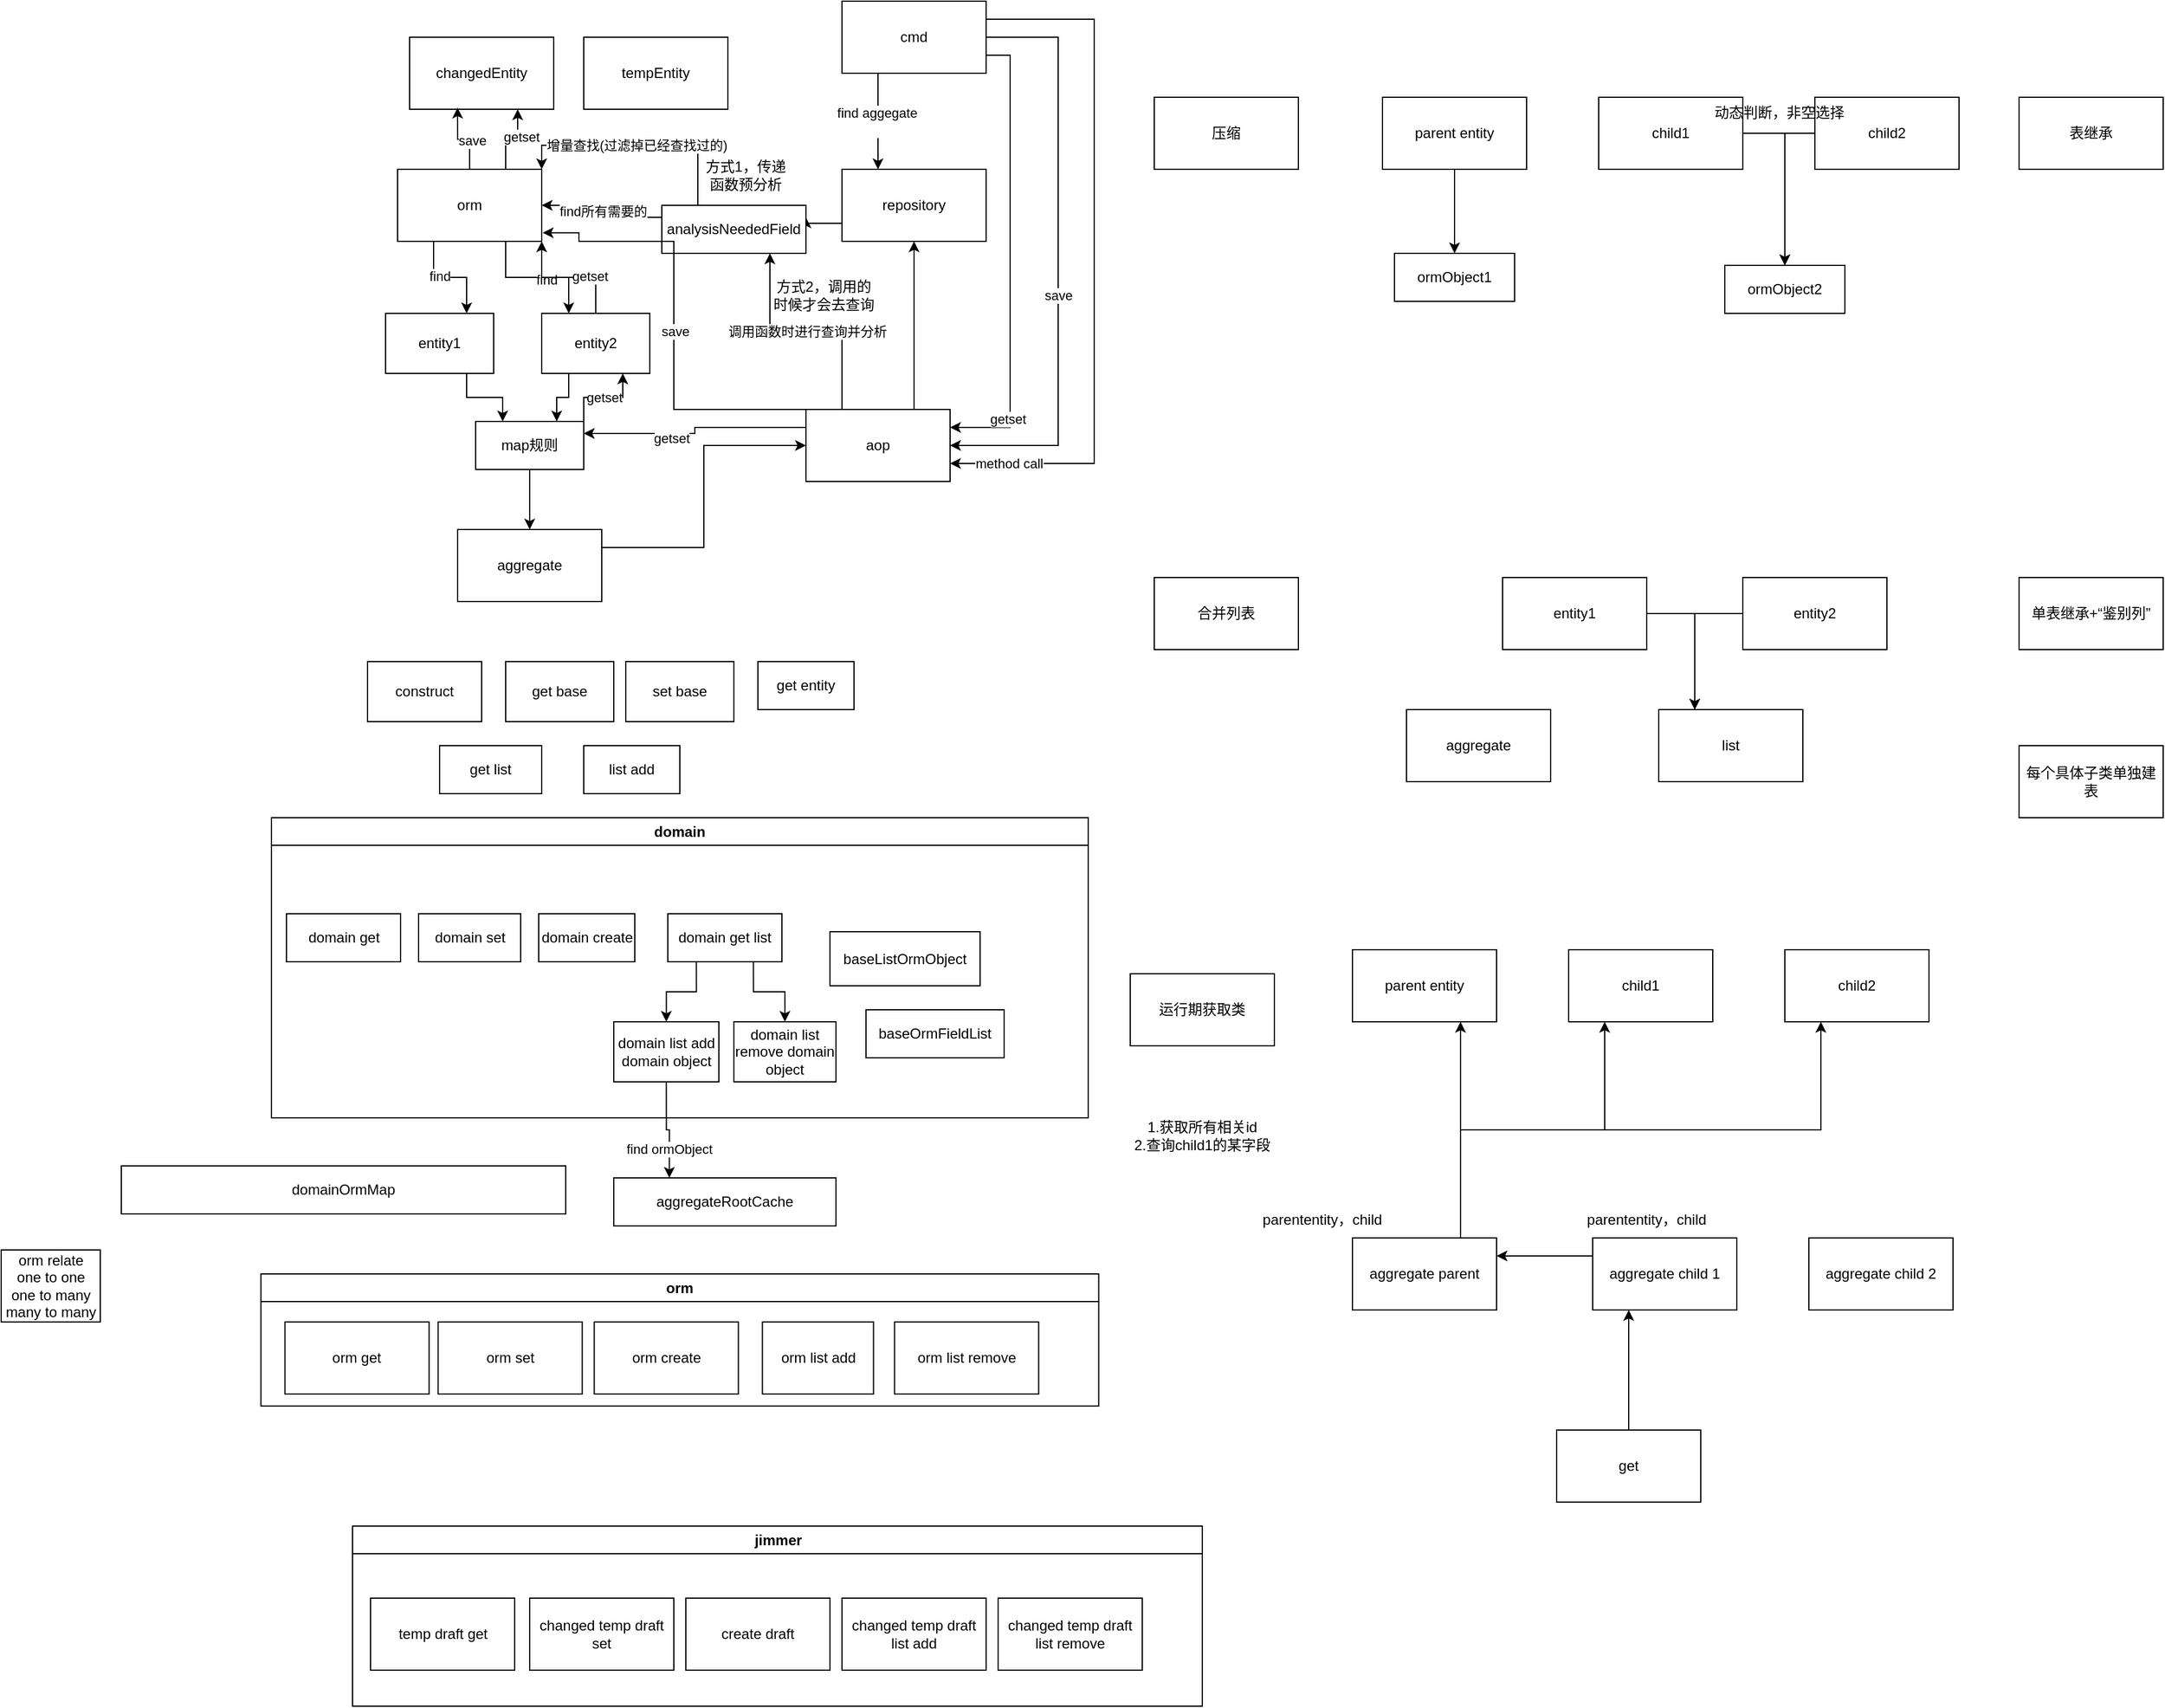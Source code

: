 <mxfile version="24.7.8">
  <diagram name="第 1 页" id="XTwKxFAp_2Ht2jpDPjbG">
    <mxGraphModel dx="4434" dy="635" grid="1" gridSize="10" guides="1" tooltips="1" connect="1" arrows="1" fold="1" page="1" pageScale="1" pageWidth="3300" pageHeight="4681" math="0" shadow="0">
      <root>
        <mxCell id="0" />
        <mxCell id="1" parent="0" />
        <mxCell id="Alu5xl9GDpvNmdIx2iPC-51" style="edgeStyle=orthogonalEdgeStyle;rounded=0;orthogonalLoop=1;jettySize=auto;html=1;exitX=0;exitY=0.75;exitDx=0;exitDy=0;entryX=1;entryY=0.25;entryDx=0;entryDy=0;" parent="1" source="Alu5xl9GDpvNmdIx2iPC-2" target="Alu5xl9GDpvNmdIx2iPC-50" edge="1">
          <mxGeometry relative="1" as="geometry" />
        </mxCell>
        <mxCell id="Alu5xl9GDpvNmdIx2iPC-2" value="repository" style="rounded=0;whiteSpace=wrap;html=1;" parent="1" vertex="1">
          <mxGeometry x="420" y="160" width="120" height="60" as="geometry" />
        </mxCell>
        <mxCell id="Alu5xl9GDpvNmdIx2iPC-16" style="edgeStyle=orthogonalEdgeStyle;rounded=0;orthogonalLoop=1;jettySize=auto;html=1;exitX=0.25;exitY=1;exitDx=0;exitDy=0;entryX=0.75;entryY=0;entryDx=0;entryDy=0;" parent="1" source="Alu5xl9GDpvNmdIx2iPC-8" target="Alu5xl9GDpvNmdIx2iPC-15" edge="1">
          <mxGeometry relative="1" as="geometry" />
        </mxCell>
        <mxCell id="Alu5xl9GDpvNmdIx2iPC-17" value="find" style="edgeLabel;html=1;align=center;verticalAlign=middle;resizable=0;points=[];" parent="Alu5xl9GDpvNmdIx2iPC-16" vertex="1" connectable="0">
          <mxGeometry x="-0.2" y="1" relative="1" as="geometry">
            <mxPoint as="offset" />
          </mxGeometry>
        </mxCell>
        <mxCell id="Alu5xl9GDpvNmdIx2iPC-18" style="edgeStyle=orthogonalEdgeStyle;rounded=0;orthogonalLoop=1;jettySize=auto;html=1;exitX=0.75;exitY=1;exitDx=0;exitDy=0;entryX=0.25;entryY=0;entryDx=0;entryDy=0;" parent="1" source="Alu5xl9GDpvNmdIx2iPC-8" target="Alu5xl9GDpvNmdIx2iPC-14" edge="1">
          <mxGeometry relative="1" as="geometry" />
        </mxCell>
        <mxCell id="Alu5xl9GDpvNmdIx2iPC-19" value="find" style="edgeLabel;html=1;align=center;verticalAlign=middle;resizable=0;points=[];" parent="Alu5xl9GDpvNmdIx2iPC-18" vertex="1" connectable="0">
          <mxGeometry x="0.139" y="-2" relative="1" as="geometry">
            <mxPoint as="offset" />
          </mxGeometry>
        </mxCell>
        <mxCell id="Alu5xl9GDpvNmdIx2iPC-60" style="edgeStyle=orthogonalEdgeStyle;rounded=0;orthogonalLoop=1;jettySize=auto;html=1;exitX=0.75;exitY=0;exitDx=0;exitDy=0;entryX=0.75;entryY=1;entryDx=0;entryDy=0;" parent="1" source="Alu5xl9GDpvNmdIx2iPC-8" target="Alu5xl9GDpvNmdIx2iPC-58" edge="1">
          <mxGeometry relative="1" as="geometry" />
        </mxCell>
        <mxCell id="Alu5xl9GDpvNmdIx2iPC-61" value="getset" style="edgeLabel;html=1;align=center;verticalAlign=middle;resizable=0;points=[];" parent="Alu5xl9GDpvNmdIx2iPC-60" vertex="1" connectable="0">
          <mxGeometry x="0.253" y="-3" relative="1" as="geometry">
            <mxPoint as="offset" />
          </mxGeometry>
        </mxCell>
        <mxCell id="Alu5xl9GDpvNmdIx2iPC-8" value="orm" style="rounded=0;whiteSpace=wrap;html=1;" parent="1" vertex="1">
          <mxGeometry x="50" y="160" width="120" height="60" as="geometry" />
        </mxCell>
        <mxCell id="Alu5xl9GDpvNmdIx2iPC-10" style="edgeStyle=orthogonalEdgeStyle;rounded=0;orthogonalLoop=1;jettySize=auto;html=1;exitX=0.25;exitY=1;exitDx=0;exitDy=0;entryX=0.25;entryY=0;entryDx=0;entryDy=0;" parent="1" source="Alu5xl9GDpvNmdIx2iPC-9" target="Alu5xl9GDpvNmdIx2iPC-2" edge="1">
          <mxGeometry relative="1" as="geometry" />
        </mxCell>
        <mxCell id="Alu5xl9GDpvNmdIx2iPC-11" value="find aggegate&lt;div&gt;&lt;br&gt;&lt;/div&gt;" style="edgeLabel;html=1;align=center;verticalAlign=middle;resizable=0;points=[];" parent="Alu5xl9GDpvNmdIx2iPC-10" vertex="1" connectable="0">
          <mxGeometry y="-1" relative="1" as="geometry">
            <mxPoint as="offset" />
          </mxGeometry>
        </mxCell>
        <mxCell id="Alu5xl9GDpvNmdIx2iPC-32" style="edgeStyle=orthogonalEdgeStyle;rounded=0;orthogonalLoop=1;jettySize=auto;html=1;exitX=1;exitY=0.75;exitDx=0;exitDy=0;entryX=1;entryY=0.25;entryDx=0;entryDy=0;" parent="1" source="Alu5xl9GDpvNmdIx2iPC-9" target="Alu5xl9GDpvNmdIx2iPC-26" edge="1">
          <mxGeometry relative="1" as="geometry" />
        </mxCell>
        <mxCell id="Alu5xl9GDpvNmdIx2iPC-33" value="getset" style="edgeLabel;html=1;align=center;verticalAlign=middle;resizable=0;points=[];" parent="Alu5xl9GDpvNmdIx2iPC-32" vertex="1" connectable="0">
          <mxGeometry x="0.701" y="-2" relative="1" as="geometry">
            <mxPoint as="offset" />
          </mxGeometry>
        </mxCell>
        <mxCell id="Alu5xl9GDpvNmdIx2iPC-47" style="edgeStyle=orthogonalEdgeStyle;rounded=0;orthogonalLoop=1;jettySize=auto;html=1;exitX=1;exitY=0.25;exitDx=0;exitDy=0;entryX=1;entryY=0.75;entryDx=0;entryDy=0;" parent="1" source="Alu5xl9GDpvNmdIx2iPC-9" target="Alu5xl9GDpvNmdIx2iPC-26" edge="1">
          <mxGeometry relative="1" as="geometry">
            <Array as="points">
              <mxPoint x="630" y="35" />
              <mxPoint x="630" y="405" />
            </Array>
          </mxGeometry>
        </mxCell>
        <mxCell id="Alu5xl9GDpvNmdIx2iPC-48" value="method call" style="edgeLabel;html=1;align=center;verticalAlign=middle;resizable=0;points=[];" parent="Alu5xl9GDpvNmdIx2iPC-47" vertex="1" connectable="0">
          <mxGeometry x="0.833" relative="1" as="geometry">
            <mxPoint as="offset" />
          </mxGeometry>
        </mxCell>
        <mxCell id="Alu5xl9GDpvNmdIx2iPC-56" style="edgeStyle=orthogonalEdgeStyle;rounded=0;orthogonalLoop=1;jettySize=auto;html=1;exitX=1;exitY=0.5;exitDx=0;exitDy=0;entryX=1;entryY=0.5;entryDx=0;entryDy=0;" parent="1" source="Alu5xl9GDpvNmdIx2iPC-9" target="Alu5xl9GDpvNmdIx2iPC-26" edge="1">
          <mxGeometry relative="1" as="geometry">
            <Array as="points">
              <mxPoint x="600" y="50" />
              <mxPoint x="600" y="390" />
            </Array>
          </mxGeometry>
        </mxCell>
        <mxCell id="Alu5xl9GDpvNmdIx2iPC-57" value="save" style="edgeLabel;html=1;align=center;verticalAlign=middle;resizable=0;points=[];" parent="Alu5xl9GDpvNmdIx2iPC-56" vertex="1" connectable="0">
          <mxGeometry x="-0.04" relative="1" as="geometry">
            <mxPoint y="40" as="offset" />
          </mxGeometry>
        </mxCell>
        <mxCell id="Alu5xl9GDpvNmdIx2iPC-9" value="cmd" style="rounded=0;whiteSpace=wrap;html=1;" parent="1" vertex="1">
          <mxGeometry x="420" y="20" width="120" height="60" as="geometry" />
        </mxCell>
        <mxCell id="Alu5xl9GDpvNmdIx2iPC-37" style="edgeStyle=orthogonalEdgeStyle;rounded=0;orthogonalLoop=1;jettySize=auto;html=1;exitX=0.25;exitY=1;exitDx=0;exitDy=0;entryX=0.75;entryY=0;entryDx=0;entryDy=0;" parent="1" source="Alu5xl9GDpvNmdIx2iPC-14" target="Alu5xl9GDpvNmdIx2iPC-35" edge="1">
          <mxGeometry relative="1" as="geometry" />
        </mxCell>
        <mxCell id="Alu5xl9GDpvNmdIx2iPC-43" style="edgeStyle=orthogonalEdgeStyle;rounded=0;orthogonalLoop=1;jettySize=auto;html=1;exitX=0.5;exitY=0;exitDx=0;exitDy=0;entryX=1;entryY=1;entryDx=0;entryDy=0;" parent="1" source="Alu5xl9GDpvNmdIx2iPC-14" target="Alu5xl9GDpvNmdIx2iPC-8" edge="1">
          <mxGeometry relative="1" as="geometry" />
        </mxCell>
        <mxCell id="Alu5xl9GDpvNmdIx2iPC-44" value="getset" style="edgeLabel;html=1;align=center;verticalAlign=middle;resizable=0;points=[];" parent="Alu5xl9GDpvNmdIx2iPC-43" vertex="1" connectable="0">
          <mxGeometry x="-0.32" y="-1" relative="1" as="geometry">
            <mxPoint as="offset" />
          </mxGeometry>
        </mxCell>
        <mxCell id="Alu5xl9GDpvNmdIx2iPC-14" value="entity2" style="rounded=0;whiteSpace=wrap;html=1;" parent="1" vertex="1">
          <mxGeometry x="170" y="280" width="90" height="50" as="geometry" />
        </mxCell>
        <mxCell id="Alu5xl9GDpvNmdIx2iPC-36" style="edgeStyle=orthogonalEdgeStyle;rounded=0;orthogonalLoop=1;jettySize=auto;html=1;exitX=0.75;exitY=1;exitDx=0;exitDy=0;entryX=0.25;entryY=0;entryDx=0;entryDy=0;" parent="1" source="Alu5xl9GDpvNmdIx2iPC-15" target="Alu5xl9GDpvNmdIx2iPC-35" edge="1">
          <mxGeometry relative="1" as="geometry" />
        </mxCell>
        <mxCell id="Alu5xl9GDpvNmdIx2iPC-15" value="entity1" style="rounded=0;whiteSpace=wrap;html=1;" parent="1" vertex="1">
          <mxGeometry x="40" y="280" width="90" height="50" as="geometry" />
        </mxCell>
        <mxCell id="Alu5xl9GDpvNmdIx2iPC-30" style="edgeStyle=orthogonalEdgeStyle;rounded=0;orthogonalLoop=1;jettySize=auto;html=1;exitX=1;exitY=0.25;exitDx=0;exitDy=0;entryX=0;entryY=0.5;entryDx=0;entryDy=0;" parent="1" source="Alu5xl9GDpvNmdIx2iPC-21" target="Alu5xl9GDpvNmdIx2iPC-26" edge="1">
          <mxGeometry relative="1" as="geometry" />
        </mxCell>
        <mxCell id="Alu5xl9GDpvNmdIx2iPC-21" value="aggregate" style="rounded=0;whiteSpace=wrap;html=1;" parent="1" vertex="1">
          <mxGeometry x="100" y="460" width="120" height="60" as="geometry" />
        </mxCell>
        <mxCell id="Alu5xl9GDpvNmdIx2iPC-31" style="edgeStyle=orthogonalEdgeStyle;rounded=0;orthogonalLoop=1;jettySize=auto;html=1;exitX=0.75;exitY=0;exitDx=0;exitDy=0;entryX=0.5;entryY=1;entryDx=0;entryDy=0;" parent="1" source="Alu5xl9GDpvNmdIx2iPC-26" target="Alu5xl9GDpvNmdIx2iPC-2" edge="1">
          <mxGeometry relative="1" as="geometry" />
        </mxCell>
        <mxCell id="Alu5xl9GDpvNmdIx2iPC-39" style="edgeStyle=orthogonalEdgeStyle;rounded=0;orthogonalLoop=1;jettySize=auto;html=1;exitX=0;exitY=0.25;exitDx=0;exitDy=0;entryX=1;entryY=0.25;entryDx=0;entryDy=0;" parent="1" source="Alu5xl9GDpvNmdIx2iPC-26" target="Alu5xl9GDpvNmdIx2iPC-35" edge="1">
          <mxGeometry relative="1" as="geometry" />
        </mxCell>
        <mxCell id="Alu5xl9GDpvNmdIx2iPC-41" value="getset" style="edgeLabel;html=1;align=center;verticalAlign=middle;resizable=0;points=[];" parent="Alu5xl9GDpvNmdIx2iPC-39" vertex="1" connectable="0">
          <mxGeometry x="0.237" y="4" relative="1" as="geometry">
            <mxPoint as="offset" />
          </mxGeometry>
        </mxCell>
        <mxCell id="Alu5xl9GDpvNmdIx2iPC-53" style="edgeStyle=orthogonalEdgeStyle;rounded=0;orthogonalLoop=1;jettySize=auto;html=1;exitX=0.25;exitY=0;exitDx=0;exitDy=0;entryX=0.75;entryY=1;entryDx=0;entryDy=0;" parent="1" source="Alu5xl9GDpvNmdIx2iPC-26" target="Alu5xl9GDpvNmdIx2iPC-50" edge="1">
          <mxGeometry relative="1" as="geometry" />
        </mxCell>
        <mxCell id="Alu5xl9GDpvNmdIx2iPC-54" value="调用函数时进行查询并分析" style="edgeLabel;html=1;align=center;verticalAlign=middle;resizable=0;points=[];" parent="Alu5xl9GDpvNmdIx2iPC-53" vertex="1" connectable="0">
          <mxGeometry x="-0.009" relative="1" as="geometry">
            <mxPoint as="offset" />
          </mxGeometry>
        </mxCell>
        <mxCell id="Alu5xl9GDpvNmdIx2iPC-26" value="aop" style="rounded=0;whiteSpace=wrap;html=1;" parent="1" vertex="1">
          <mxGeometry x="390" y="360" width="120" height="60" as="geometry" />
        </mxCell>
        <mxCell id="Alu5xl9GDpvNmdIx2iPC-38" style="edgeStyle=orthogonalEdgeStyle;rounded=0;orthogonalLoop=1;jettySize=auto;html=1;exitX=0.5;exitY=1;exitDx=0;exitDy=0;entryX=0.5;entryY=0;entryDx=0;entryDy=0;" parent="1" source="Alu5xl9GDpvNmdIx2iPC-35" target="Alu5xl9GDpvNmdIx2iPC-21" edge="1">
          <mxGeometry relative="1" as="geometry" />
        </mxCell>
        <mxCell id="Alu5xl9GDpvNmdIx2iPC-40" style="edgeStyle=orthogonalEdgeStyle;rounded=0;orthogonalLoop=1;jettySize=auto;html=1;exitX=1;exitY=0;exitDx=0;exitDy=0;entryX=0.75;entryY=1;entryDx=0;entryDy=0;" parent="1" source="Alu5xl9GDpvNmdIx2iPC-35" target="Alu5xl9GDpvNmdIx2iPC-14" edge="1">
          <mxGeometry relative="1" as="geometry" />
        </mxCell>
        <mxCell id="Alu5xl9GDpvNmdIx2iPC-42" value="getset" style="edgeLabel;html=1;align=center;verticalAlign=middle;resizable=0;points=[];" parent="Alu5xl9GDpvNmdIx2iPC-40" vertex="1" connectable="0">
          <mxGeometry x="0.011" relative="1" as="geometry">
            <mxPoint as="offset" />
          </mxGeometry>
        </mxCell>
        <mxCell id="Alu5xl9GDpvNmdIx2iPC-35" value="map规则" style="rounded=0;whiteSpace=wrap;html=1;" parent="1" vertex="1">
          <mxGeometry x="115" y="370" width="90" height="40" as="geometry" />
        </mxCell>
        <mxCell id="Alu5xl9GDpvNmdIx2iPC-45" value="方式1，传递函数预分析" style="text;html=1;align=center;verticalAlign=middle;whiteSpace=wrap;rounded=0;" parent="1" vertex="1">
          <mxGeometry x="300" y="150" width="80" height="30" as="geometry" />
        </mxCell>
        <mxCell id="Alu5xl9GDpvNmdIx2iPC-52" style="edgeStyle=orthogonalEdgeStyle;rounded=0;orthogonalLoop=1;jettySize=auto;html=1;exitX=0;exitY=0.25;exitDx=0;exitDy=0;entryX=1;entryY=0.5;entryDx=0;entryDy=0;" parent="1" source="Alu5xl9GDpvNmdIx2iPC-50" target="Alu5xl9GDpvNmdIx2iPC-8" edge="1">
          <mxGeometry relative="1" as="geometry" />
        </mxCell>
        <mxCell id="Alu5xl9GDpvNmdIx2iPC-65" value="find所有需要的" style="edgeLabel;html=1;align=center;verticalAlign=middle;resizable=0;points=[];" parent="Alu5xl9GDpvNmdIx2iPC-52" vertex="1" connectable="0">
          <mxGeometry x="0.013" y="-1" relative="1" as="geometry">
            <mxPoint as="offset" />
          </mxGeometry>
        </mxCell>
        <mxCell id="Alu5xl9GDpvNmdIx2iPC-66" style="edgeStyle=orthogonalEdgeStyle;rounded=0;orthogonalLoop=1;jettySize=auto;html=1;exitX=0.25;exitY=0;exitDx=0;exitDy=0;entryX=1;entryY=0;entryDx=0;entryDy=0;" parent="1" source="Alu5xl9GDpvNmdIx2iPC-50" target="Alu5xl9GDpvNmdIx2iPC-8" edge="1">
          <mxGeometry relative="1" as="geometry" />
        </mxCell>
        <mxCell id="Alu5xl9GDpvNmdIx2iPC-67" value="增量查找(过滤掉已经查找过的)" style="edgeLabel;html=1;align=center;verticalAlign=middle;resizable=0;points=[];" parent="Alu5xl9GDpvNmdIx2iPC-66" vertex="1" connectable="0">
          <mxGeometry x="0.017" relative="1" as="geometry">
            <mxPoint as="offset" />
          </mxGeometry>
        </mxCell>
        <mxCell id="Alu5xl9GDpvNmdIx2iPC-50" value="analysisNeededField" style="rounded=0;whiteSpace=wrap;html=1;" parent="1" vertex="1">
          <mxGeometry x="270" y="190" width="120" height="40" as="geometry" />
        </mxCell>
        <mxCell id="Alu5xl9GDpvNmdIx2iPC-55" value="方式2，调用的时候才会去查询" style="text;html=1;align=center;verticalAlign=middle;whiteSpace=wrap;rounded=0;" parent="1" vertex="1">
          <mxGeometry x="360" y="250" width="90" height="30" as="geometry" />
        </mxCell>
        <mxCell id="Alu5xl9GDpvNmdIx2iPC-58" value="changedEntity" style="rounded=0;whiteSpace=wrap;html=1;" parent="1" vertex="1">
          <mxGeometry x="60" y="50" width="120" height="60" as="geometry" />
        </mxCell>
        <mxCell id="Alu5xl9GDpvNmdIx2iPC-62" style="edgeStyle=orthogonalEdgeStyle;rounded=0;orthogonalLoop=1;jettySize=auto;html=1;exitX=0;exitY=0;exitDx=0;exitDy=0;entryX=1.007;entryY=0.881;entryDx=0;entryDy=0;entryPerimeter=0;" parent="1" source="Alu5xl9GDpvNmdIx2iPC-26" target="Alu5xl9GDpvNmdIx2iPC-8" edge="1">
          <mxGeometry relative="1" as="geometry">
            <Array as="points">
              <mxPoint x="280" y="360" />
              <mxPoint x="280" y="220" />
              <mxPoint x="201" y="220" />
            </Array>
          </mxGeometry>
        </mxCell>
        <mxCell id="Alu5xl9GDpvNmdIx2iPC-68" value="save" style="edgeLabel;html=1;align=center;verticalAlign=middle;resizable=0;points=[];" parent="Alu5xl9GDpvNmdIx2iPC-62" vertex="1" connectable="0">
          <mxGeometry x="-0.043" y="-1" relative="1" as="geometry">
            <mxPoint as="offset" />
          </mxGeometry>
        </mxCell>
        <mxCell id="Alu5xl9GDpvNmdIx2iPC-63" style="edgeStyle=orthogonalEdgeStyle;rounded=0;orthogonalLoop=1;jettySize=auto;html=1;exitX=0.5;exitY=0;exitDx=0;exitDy=0;entryX=0.333;entryY=0.978;entryDx=0;entryDy=0;entryPerimeter=0;" parent="1" source="Alu5xl9GDpvNmdIx2iPC-8" target="Alu5xl9GDpvNmdIx2iPC-58" edge="1">
          <mxGeometry relative="1" as="geometry" />
        </mxCell>
        <mxCell id="Alu5xl9GDpvNmdIx2iPC-64" value="save" style="edgeLabel;html=1;align=center;verticalAlign=middle;resizable=0;points=[];" parent="Alu5xl9GDpvNmdIx2iPC-63" vertex="1" connectable="0">
          <mxGeometry x="-0.223" y="-2" relative="1" as="geometry">
            <mxPoint as="offset" />
          </mxGeometry>
        </mxCell>
        <mxCell id="Alu5xl9GDpvNmdIx2iPC-69" value="tempEntity" style="rounded=0;whiteSpace=wrap;html=1;" parent="1" vertex="1">
          <mxGeometry x="205" y="50" width="120" height="60" as="geometry" />
        </mxCell>
        <mxCell id="Alu5xl9GDpvNmdIx2iPC-70" value="aggregate" style="rounded=0;whiteSpace=wrap;html=1;" parent="1" vertex="1">
          <mxGeometry x="890" y="610" width="120" height="60" as="geometry" />
        </mxCell>
        <mxCell id="c_RxVuTjA5YSDgOJ-YrA-5" style="edgeStyle=orthogonalEdgeStyle;rounded=0;orthogonalLoop=1;jettySize=auto;html=1;exitX=0.5;exitY=1;exitDx=0;exitDy=0;" parent="1" source="Alu5xl9GDpvNmdIx2iPC-71" target="Alu5xl9GDpvNmdIx2iPC-80" edge="1">
          <mxGeometry relative="1" as="geometry" />
        </mxCell>
        <mxCell id="Alu5xl9GDpvNmdIx2iPC-71" value="parent entity" style="rounded=0;whiteSpace=wrap;html=1;" parent="1" vertex="1">
          <mxGeometry x="870" y="100" width="120" height="60" as="geometry" />
        </mxCell>
        <mxCell id="c_RxVuTjA5YSDgOJ-YrA-7" style="edgeStyle=orthogonalEdgeStyle;rounded=0;orthogonalLoop=1;jettySize=auto;html=1;exitX=1;exitY=0.5;exitDx=0;exitDy=0;entryX=0.5;entryY=0;entryDx=0;entryDy=0;" parent="1" source="Alu5xl9GDpvNmdIx2iPC-72" target="c_RxVuTjA5YSDgOJ-YrA-4" edge="1">
          <mxGeometry relative="1" as="geometry" />
        </mxCell>
        <mxCell id="Alu5xl9GDpvNmdIx2iPC-72" value="child1" style="rounded=0;whiteSpace=wrap;html=1;" parent="1" vertex="1">
          <mxGeometry x="1050" y="100" width="120" height="60" as="geometry" />
        </mxCell>
        <mxCell id="c_RxVuTjA5YSDgOJ-YrA-8" style="edgeStyle=orthogonalEdgeStyle;rounded=0;orthogonalLoop=1;jettySize=auto;html=1;exitX=0;exitY=0.5;exitDx=0;exitDy=0;entryX=0.5;entryY=0;entryDx=0;entryDy=0;" parent="1" source="Alu5xl9GDpvNmdIx2iPC-73" target="c_RxVuTjA5YSDgOJ-YrA-4" edge="1">
          <mxGeometry relative="1" as="geometry" />
        </mxCell>
        <mxCell id="Alu5xl9GDpvNmdIx2iPC-73" value="child2" style="rounded=0;whiteSpace=wrap;html=1;" parent="1" vertex="1">
          <mxGeometry x="1230" y="100" width="120" height="60" as="geometry" />
        </mxCell>
        <mxCell id="Alu5xl9GDpvNmdIx2iPC-74" value="list" style="rounded=0;whiteSpace=wrap;html=1;" parent="1" vertex="1">
          <mxGeometry x="1100" y="610" width="120" height="60" as="geometry" />
        </mxCell>
        <mxCell id="Alu5xl9GDpvNmdIx2iPC-78" style="edgeStyle=orthogonalEdgeStyle;rounded=0;orthogonalLoop=1;jettySize=auto;html=1;exitX=1;exitY=0.5;exitDx=0;exitDy=0;entryX=0.25;entryY=0;entryDx=0;entryDy=0;" parent="1" source="Alu5xl9GDpvNmdIx2iPC-76" target="Alu5xl9GDpvNmdIx2iPC-74" edge="1">
          <mxGeometry relative="1" as="geometry" />
        </mxCell>
        <mxCell id="Alu5xl9GDpvNmdIx2iPC-76" value="entity1" style="rounded=0;whiteSpace=wrap;html=1;" parent="1" vertex="1">
          <mxGeometry x="970" y="500" width="120" height="60" as="geometry" />
        </mxCell>
        <mxCell id="Alu5xl9GDpvNmdIx2iPC-79" style="edgeStyle=orthogonalEdgeStyle;rounded=0;orthogonalLoop=1;jettySize=auto;html=1;exitX=0;exitY=0.5;exitDx=0;exitDy=0;entryX=0.25;entryY=0;entryDx=0;entryDy=0;" parent="1" source="Alu5xl9GDpvNmdIx2iPC-77" target="Alu5xl9GDpvNmdIx2iPC-74" edge="1">
          <mxGeometry relative="1" as="geometry" />
        </mxCell>
        <mxCell id="Alu5xl9GDpvNmdIx2iPC-77" value="entity2" style="rounded=0;whiteSpace=wrap;html=1;" parent="1" vertex="1">
          <mxGeometry x="1170" y="500" width="120" height="60" as="geometry" />
        </mxCell>
        <mxCell id="Alu5xl9GDpvNmdIx2iPC-80" value="ormObject1" style="rounded=0;whiteSpace=wrap;html=1;" parent="1" vertex="1">
          <mxGeometry x="880" y="230" width="100" height="40" as="geometry" />
        </mxCell>
        <mxCell id="Alu5xl9GDpvNmdIx2iPC-81" value="压缩" style="rounded=0;whiteSpace=wrap;html=1;" parent="1" vertex="1">
          <mxGeometry x="680" y="100" width="120" height="60" as="geometry" />
        </mxCell>
        <mxCell id="Alu5xl9GDpvNmdIx2iPC-82" value="合并列表" style="rounded=0;whiteSpace=wrap;html=1;" parent="1" vertex="1">
          <mxGeometry x="680" y="500" width="120" height="60" as="geometry" />
        </mxCell>
        <mxCell id="Alu5xl9GDpvNmdIx2iPC-83" value="运行期获取类" style="rounded=0;whiteSpace=wrap;html=1;" parent="1" vertex="1">
          <mxGeometry x="660" y="830" width="120" height="60" as="geometry" />
        </mxCell>
        <mxCell id="Alu5xl9GDpvNmdIx2iPC-85" value="parent entity" style="rounded=0;whiteSpace=wrap;html=1;" parent="1" vertex="1">
          <mxGeometry x="845" y="810" width="120" height="60" as="geometry" />
        </mxCell>
        <mxCell id="Alu5xl9GDpvNmdIx2iPC-86" value="child1" style="rounded=0;whiteSpace=wrap;html=1;" parent="1" vertex="1">
          <mxGeometry x="1025" y="810" width="120" height="60" as="geometry" />
        </mxCell>
        <mxCell id="Alu5xl9GDpvNmdIx2iPC-87" value="child2" style="rounded=0;whiteSpace=wrap;html=1;" parent="1" vertex="1">
          <mxGeometry x="1205" y="810" width="120" height="60" as="geometry" />
        </mxCell>
        <mxCell id="Alu5xl9GDpvNmdIx2iPC-94" style="edgeStyle=orthogonalEdgeStyle;rounded=0;orthogonalLoop=1;jettySize=auto;html=1;exitX=0.75;exitY=0;exitDx=0;exitDy=0;entryX=0.75;entryY=1;entryDx=0;entryDy=0;" parent="1" source="Alu5xl9GDpvNmdIx2iPC-88" target="Alu5xl9GDpvNmdIx2iPC-85" edge="1">
          <mxGeometry relative="1" as="geometry" />
        </mxCell>
        <mxCell id="Alu5xl9GDpvNmdIx2iPC-97" style="edgeStyle=orthogonalEdgeStyle;rounded=0;orthogonalLoop=1;jettySize=auto;html=1;exitX=0.75;exitY=0;exitDx=0;exitDy=0;entryX=0.25;entryY=1;entryDx=0;entryDy=0;" parent="1" source="Alu5xl9GDpvNmdIx2iPC-88" target="Alu5xl9GDpvNmdIx2iPC-86" edge="1">
          <mxGeometry relative="1" as="geometry" />
        </mxCell>
        <mxCell id="Alu5xl9GDpvNmdIx2iPC-98" style="edgeStyle=orthogonalEdgeStyle;rounded=0;orthogonalLoop=1;jettySize=auto;html=1;exitX=0.75;exitY=0;exitDx=0;exitDy=0;entryX=0.25;entryY=1;entryDx=0;entryDy=0;" parent="1" source="Alu5xl9GDpvNmdIx2iPC-88" target="Alu5xl9GDpvNmdIx2iPC-87" edge="1">
          <mxGeometry relative="1" as="geometry" />
        </mxCell>
        <mxCell id="Alu5xl9GDpvNmdIx2iPC-88" value="aggregate parent" style="rounded=0;whiteSpace=wrap;html=1;" parent="1" vertex="1">
          <mxGeometry x="845" y="1050" width="120" height="60" as="geometry" />
        </mxCell>
        <mxCell id="Alu5xl9GDpvNmdIx2iPC-95" style="edgeStyle=orthogonalEdgeStyle;rounded=0;orthogonalLoop=1;jettySize=auto;html=1;exitX=0;exitY=0.25;exitDx=0;exitDy=0;entryX=1;entryY=0.25;entryDx=0;entryDy=0;" parent="1" source="Alu5xl9GDpvNmdIx2iPC-89" target="Alu5xl9GDpvNmdIx2iPC-88" edge="1">
          <mxGeometry relative="1" as="geometry" />
        </mxCell>
        <mxCell id="Alu5xl9GDpvNmdIx2iPC-89" value="aggregate child 1" style="rounded=0;whiteSpace=wrap;html=1;" parent="1" vertex="1">
          <mxGeometry x="1045" y="1050" width="120" height="60" as="geometry" />
        </mxCell>
        <mxCell id="Alu5xl9GDpvNmdIx2iPC-90" value="aggregate child 2" style="rounded=0;whiteSpace=wrap;html=1;" parent="1" vertex="1">
          <mxGeometry x="1225" y="1050" width="120" height="60" as="geometry" />
        </mxCell>
        <mxCell id="Alu5xl9GDpvNmdIx2iPC-92" style="edgeStyle=orthogonalEdgeStyle;rounded=0;orthogonalLoop=1;jettySize=auto;html=1;exitX=0.5;exitY=0;exitDx=0;exitDy=0;entryX=0.25;entryY=1;entryDx=0;entryDy=0;" parent="1" source="Alu5xl9GDpvNmdIx2iPC-91" target="Alu5xl9GDpvNmdIx2iPC-89" edge="1">
          <mxGeometry relative="1" as="geometry" />
        </mxCell>
        <mxCell id="Alu5xl9GDpvNmdIx2iPC-91" value="get" style="rounded=0;whiteSpace=wrap;html=1;" parent="1" vertex="1">
          <mxGeometry x="1015" y="1210" width="120" height="60" as="geometry" />
        </mxCell>
        <mxCell id="Alu5xl9GDpvNmdIx2iPC-93" value="parententity，child" style="text;html=1;align=center;verticalAlign=middle;whiteSpace=wrap;rounded=0;" parent="1" vertex="1">
          <mxGeometry x="715" y="1020" width="210" height="30" as="geometry" />
        </mxCell>
        <mxCell id="Alu5xl9GDpvNmdIx2iPC-99" value="1.获取所有相关id&lt;div&gt;2.查询child1的某字段&lt;/div&gt;" style="text;html=1;align=center;verticalAlign=middle;whiteSpace=wrap;rounded=0;" parent="1" vertex="1">
          <mxGeometry x="605" y="910" width="230" height="110" as="geometry" />
        </mxCell>
        <mxCell id="Alu5xl9GDpvNmdIx2iPC-100" value="parententity，child" style="text;html=1;align=center;verticalAlign=middle;whiteSpace=wrap;rounded=0;" parent="1" vertex="1">
          <mxGeometry x="1025" y="1020" width="130" height="30" as="geometry" />
        </mxCell>
        <mxCell id="c_RxVuTjA5YSDgOJ-YrA-1" value="表继承" style="rounded=0;whiteSpace=wrap;html=1;" parent="1" vertex="1">
          <mxGeometry x="1400" y="100" width="120" height="60" as="geometry" />
        </mxCell>
        <mxCell id="c_RxVuTjA5YSDgOJ-YrA-2" value="&lt;div data-lark-html-role=&quot;root&quot;&gt;&lt;span class=&quot;universal-card-text&quot;&gt;单表继承+&lt;/span&gt;&lt;span style=&quot;background-color: initial;&quot;&gt;“鉴别列”&lt;/span&gt;&lt;/div&gt;" style="rounded=0;whiteSpace=wrap;html=1;" parent="1" vertex="1">
          <mxGeometry x="1400" y="500" width="120" height="60" as="geometry" />
        </mxCell>
        <mxCell id="c_RxVuTjA5YSDgOJ-YrA-3" value="&lt;div data-lark-html-role=&quot;root&quot;&gt;&lt;span class=&quot;universal-card-text&quot;&gt;每个具体子类单独建表&lt;/span&gt;&lt;/div&gt;" style="rounded=0;whiteSpace=wrap;html=1;" parent="1" vertex="1">
          <mxGeometry x="1400" y="640" width="120" height="60" as="geometry" />
        </mxCell>
        <mxCell id="c_RxVuTjA5YSDgOJ-YrA-4" value="ormObject2" style="rounded=0;whiteSpace=wrap;html=1;" parent="1" vertex="1">
          <mxGeometry x="1155" y="240" width="100" height="40" as="geometry" />
        </mxCell>
        <mxCell id="c_RxVuTjA5YSDgOJ-YrA-9" value="动态判断，非空选择" style="text;html=1;align=center;verticalAlign=middle;resizable=0;points=[];autosize=1;strokeColor=none;fillColor=none;" parent="1" vertex="1">
          <mxGeometry x="1135" y="98" width="130" height="30" as="geometry" />
        </mxCell>
        <mxCell id="OivCTFusflsnZYE-OFXO-4" value="construct" style="rounded=0;whiteSpace=wrap;html=1;" vertex="1" parent="1">
          <mxGeometry x="25" y="570" width="95" height="50" as="geometry" />
        </mxCell>
        <mxCell id="OivCTFusflsnZYE-OFXO-5" value="get base" style="rounded=0;whiteSpace=wrap;html=1;" vertex="1" parent="1">
          <mxGeometry x="140" y="570" width="90" height="50" as="geometry" />
        </mxCell>
        <mxCell id="OivCTFusflsnZYE-OFXO-6" value="set base" style="rounded=0;whiteSpace=wrap;html=1;" vertex="1" parent="1">
          <mxGeometry x="240" y="570" width="90" height="50" as="geometry" />
        </mxCell>
        <mxCell id="OivCTFusflsnZYE-OFXO-16" value="list add" style="rounded=0;whiteSpace=wrap;html=1;" vertex="1" parent="1">
          <mxGeometry x="205" y="640" width="80" height="40" as="geometry" />
        </mxCell>
        <mxCell id="OivCTFusflsnZYE-OFXO-17" value="get list" style="rounded=0;whiteSpace=wrap;html=1;" vertex="1" parent="1">
          <mxGeometry x="85" y="640" width="85" height="40" as="geometry" />
        </mxCell>
        <mxCell id="OivCTFusflsnZYE-OFXO-18" value="get entity" style="rounded=0;whiteSpace=wrap;html=1;" vertex="1" parent="1">
          <mxGeometry x="350" y="570" width="80" height="40" as="geometry" />
        </mxCell>
        <mxCell id="OivCTFusflsnZYE-OFXO-19" value="domain" style="swimlane;whiteSpace=wrap;html=1;" vertex="1" parent="1">
          <mxGeometry x="-55" y="700" width="680" height="250" as="geometry" />
        </mxCell>
        <mxCell id="OivCTFusflsnZYE-OFXO-43" style="edgeStyle=orthogonalEdgeStyle;rounded=0;orthogonalLoop=1;jettySize=auto;html=1;exitX=0.25;exitY=1;exitDx=0;exitDy=0;entryX=0.5;entryY=0;entryDx=0;entryDy=0;" edge="1" parent="OivCTFusflsnZYE-OFXO-19" source="OivCTFusflsnZYE-OFXO-20" target="OivCTFusflsnZYE-OFXO-30">
          <mxGeometry relative="1" as="geometry" />
        </mxCell>
        <mxCell id="OivCTFusflsnZYE-OFXO-44" style="edgeStyle=orthogonalEdgeStyle;rounded=0;orthogonalLoop=1;jettySize=auto;html=1;exitX=0.75;exitY=1;exitDx=0;exitDy=0;entryX=0.5;entryY=0;entryDx=0;entryDy=0;" edge="1" parent="OivCTFusflsnZYE-OFXO-19" source="OivCTFusflsnZYE-OFXO-20" target="OivCTFusflsnZYE-OFXO-36">
          <mxGeometry relative="1" as="geometry" />
        </mxCell>
        <mxCell id="OivCTFusflsnZYE-OFXO-20" value="domain get list" style="whiteSpace=wrap;html=1;" vertex="1" parent="OivCTFusflsnZYE-OFXO-19">
          <mxGeometry x="330" y="80" width="95" height="40" as="geometry" />
        </mxCell>
        <mxCell id="OivCTFusflsnZYE-OFXO-21" value="domain set" style="whiteSpace=wrap;html=1;" vertex="1" parent="OivCTFusflsnZYE-OFXO-19">
          <mxGeometry x="122.5" y="80" width="85" height="40" as="geometry" />
        </mxCell>
        <mxCell id="OivCTFusflsnZYE-OFXO-22" value="domain create" style="rounded=0;whiteSpace=wrap;html=1;" vertex="1" parent="OivCTFusflsnZYE-OFXO-19">
          <mxGeometry x="222.5" y="80" width="80" height="40" as="geometry" />
        </mxCell>
        <mxCell id="OivCTFusflsnZYE-OFXO-30" value="domain list add domain object" style="rounded=0;whiteSpace=wrap;html=1;" vertex="1" parent="OivCTFusflsnZYE-OFXO-19">
          <mxGeometry x="285" y="170" width="87.5" height="50" as="geometry" />
        </mxCell>
        <mxCell id="OivCTFusflsnZYE-OFXO-36" value="domain list remove domain object" style="rounded=0;whiteSpace=wrap;html=1;" vertex="1" parent="OivCTFusflsnZYE-OFXO-19">
          <mxGeometry x="385" y="170" width="85" height="50" as="geometry" />
        </mxCell>
        <mxCell id="OivCTFusflsnZYE-OFXO-42" value="domain get" style="whiteSpace=wrap;html=1;" vertex="1" parent="OivCTFusflsnZYE-OFXO-19">
          <mxGeometry x="12.5" y="80" width="95" height="40" as="geometry" />
        </mxCell>
        <mxCell id="OivCTFusflsnZYE-OFXO-49" value="baseListOrmObject" style="rounded=0;whiteSpace=wrap;html=1;" vertex="1" parent="OivCTFusflsnZYE-OFXO-19">
          <mxGeometry x="465" y="95" width="125" height="45" as="geometry" />
        </mxCell>
        <mxCell id="OivCTFusflsnZYE-OFXO-51" value="baseOrmFieldList" style="rounded=0;whiteSpace=wrap;html=1;" vertex="1" parent="OivCTFusflsnZYE-OFXO-19">
          <mxGeometry x="495" y="160" width="115" height="40" as="geometry" />
        </mxCell>
        <mxCell id="OivCTFusflsnZYE-OFXO-23" value="orm" style="swimlane;whiteSpace=wrap;html=1;" vertex="1" parent="1">
          <mxGeometry x="-63.75" y="1080" width="697.5" height="110" as="geometry" />
        </mxCell>
        <mxCell id="OivCTFusflsnZYE-OFXO-24" value="orm get" style="rounded=0;whiteSpace=wrap;html=1;" vertex="1" parent="OivCTFusflsnZYE-OFXO-23">
          <mxGeometry x="20" y="40" width="120" height="60" as="geometry" />
        </mxCell>
        <mxCell id="OivCTFusflsnZYE-OFXO-25" value="orm set" style="rounded=0;whiteSpace=wrap;html=1;" vertex="1" parent="OivCTFusflsnZYE-OFXO-23">
          <mxGeometry x="147.5" y="40" width="120" height="60" as="geometry" />
        </mxCell>
        <mxCell id="OivCTFusflsnZYE-OFXO-27" value="orm create" style="rounded=0;whiteSpace=wrap;html=1;" vertex="1" parent="OivCTFusflsnZYE-OFXO-23">
          <mxGeometry x="277.5" y="40" width="120" height="60" as="geometry" />
        </mxCell>
        <mxCell id="OivCTFusflsnZYE-OFXO-40" value="orm list add" style="rounded=0;whiteSpace=wrap;html=1;" vertex="1" parent="OivCTFusflsnZYE-OFXO-23">
          <mxGeometry x="417.5" y="40" width="92.5" height="60" as="geometry" />
        </mxCell>
        <mxCell id="OivCTFusflsnZYE-OFXO-41" value="orm list remove" style="rounded=0;whiteSpace=wrap;html=1;" vertex="1" parent="OivCTFusflsnZYE-OFXO-23">
          <mxGeometry x="527.5" y="40" width="120" height="60" as="geometry" />
        </mxCell>
        <mxCell id="OivCTFusflsnZYE-OFXO-28" value="domainOrmMap" style="rounded=0;whiteSpace=wrap;html=1;" vertex="1" parent="1">
          <mxGeometry x="-180" y="990" width="370" height="40" as="geometry" />
        </mxCell>
        <mxCell id="OivCTFusflsnZYE-OFXO-32" value="jimmer" style="swimlane;whiteSpace=wrap;html=1;" vertex="1" parent="1">
          <mxGeometry x="12.5" y="1290" width="707.5" height="150" as="geometry" />
        </mxCell>
        <mxCell id="OivCTFusflsnZYE-OFXO-33" value="temp draft get" style="rounded=0;whiteSpace=wrap;html=1;" vertex="1" parent="OivCTFusflsnZYE-OFXO-32">
          <mxGeometry x="15" y="60" width="120" height="60" as="geometry" />
        </mxCell>
        <mxCell id="OivCTFusflsnZYE-OFXO-34" value="changed temp draft set" style="rounded=0;whiteSpace=wrap;html=1;" vertex="1" parent="OivCTFusflsnZYE-OFXO-32">
          <mxGeometry x="147.5" y="60" width="120" height="60" as="geometry" />
        </mxCell>
        <mxCell id="OivCTFusflsnZYE-OFXO-35" value="create draft" style="rounded=0;whiteSpace=wrap;html=1;" vertex="1" parent="OivCTFusflsnZYE-OFXO-32">
          <mxGeometry x="277.5" y="60" width="120" height="60" as="geometry" />
        </mxCell>
        <mxCell id="OivCTFusflsnZYE-OFXO-37" value="changed temp draft list add" style="rounded=0;whiteSpace=wrap;html=1;" vertex="1" parent="OivCTFusflsnZYE-OFXO-32">
          <mxGeometry x="407.5" y="60" width="120" height="60" as="geometry" />
        </mxCell>
        <mxCell id="OivCTFusflsnZYE-OFXO-38" value="changed temp draft list remove" style="rounded=0;whiteSpace=wrap;html=1;" vertex="1" parent="OivCTFusflsnZYE-OFXO-32">
          <mxGeometry x="537.5" y="60" width="120" height="60" as="geometry" />
        </mxCell>
        <mxCell id="OivCTFusflsnZYE-OFXO-31" value="orm relate&lt;div&gt;one to one&lt;/div&gt;&lt;div&gt;one to many&lt;/div&gt;&lt;div&gt;many to many&lt;/div&gt;" style="rounded=0;whiteSpace=wrap;html=1;" vertex="1" parent="1">
          <mxGeometry x="-280" y="1060" width="82.5" height="60" as="geometry" />
        </mxCell>
        <mxCell id="OivCTFusflsnZYE-OFXO-45" value="aggregateRootCache" style="rounded=0;whiteSpace=wrap;html=1;" vertex="1" parent="1">
          <mxGeometry x="230" y="1000" width="185" height="40" as="geometry" />
        </mxCell>
        <mxCell id="OivCTFusflsnZYE-OFXO-46" style="edgeStyle=orthogonalEdgeStyle;rounded=0;orthogonalLoop=1;jettySize=auto;html=1;exitX=0.5;exitY=1;exitDx=0;exitDy=0;entryX=0.25;entryY=0;entryDx=0;entryDy=0;" edge="1" parent="1" source="OivCTFusflsnZYE-OFXO-30" target="OivCTFusflsnZYE-OFXO-45">
          <mxGeometry relative="1" as="geometry" />
        </mxCell>
        <mxCell id="OivCTFusflsnZYE-OFXO-47" value="find ormObject" style="edgeLabel;html=1;align=center;verticalAlign=middle;resizable=0;points=[];" vertex="1" connectable="0" parent="OivCTFusflsnZYE-OFXO-46">
          <mxGeometry x="0.406" y="-1" relative="1" as="geometry">
            <mxPoint as="offset" />
          </mxGeometry>
        </mxCell>
      </root>
    </mxGraphModel>
  </diagram>
</mxfile>
